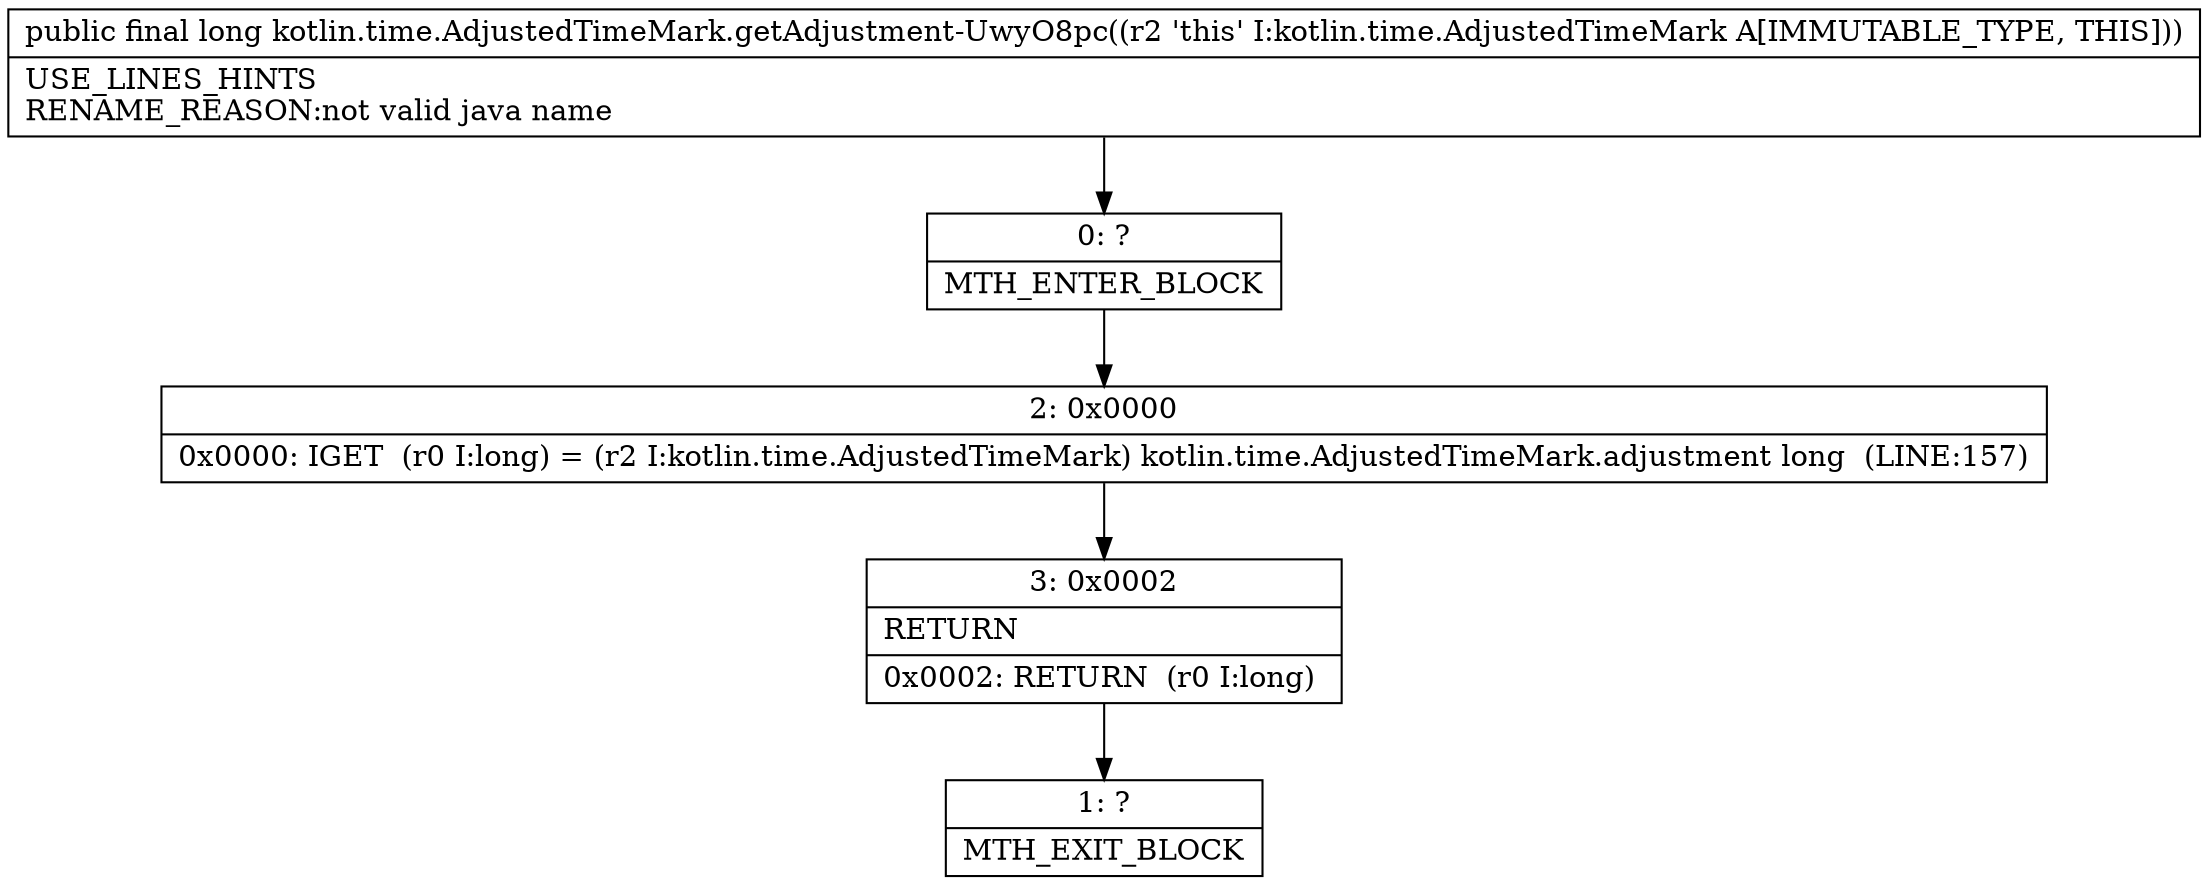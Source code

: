 digraph "CFG forkotlin.time.AdjustedTimeMark.getAdjustment\-UwyO8pc()J" {
Node_0 [shape=record,label="{0\:\ ?|MTH_ENTER_BLOCK\l}"];
Node_2 [shape=record,label="{2\:\ 0x0000|0x0000: IGET  (r0 I:long) = (r2 I:kotlin.time.AdjustedTimeMark) kotlin.time.AdjustedTimeMark.adjustment long  (LINE:157)\l}"];
Node_3 [shape=record,label="{3\:\ 0x0002|RETURN\l|0x0002: RETURN  (r0 I:long) \l}"];
Node_1 [shape=record,label="{1\:\ ?|MTH_EXIT_BLOCK\l}"];
MethodNode[shape=record,label="{public final long kotlin.time.AdjustedTimeMark.getAdjustment\-UwyO8pc((r2 'this' I:kotlin.time.AdjustedTimeMark A[IMMUTABLE_TYPE, THIS]))  | USE_LINES_HINTS\lRENAME_REASON:not valid java name\l}"];
MethodNode -> Node_0;Node_0 -> Node_2;
Node_2 -> Node_3;
Node_3 -> Node_1;
}


